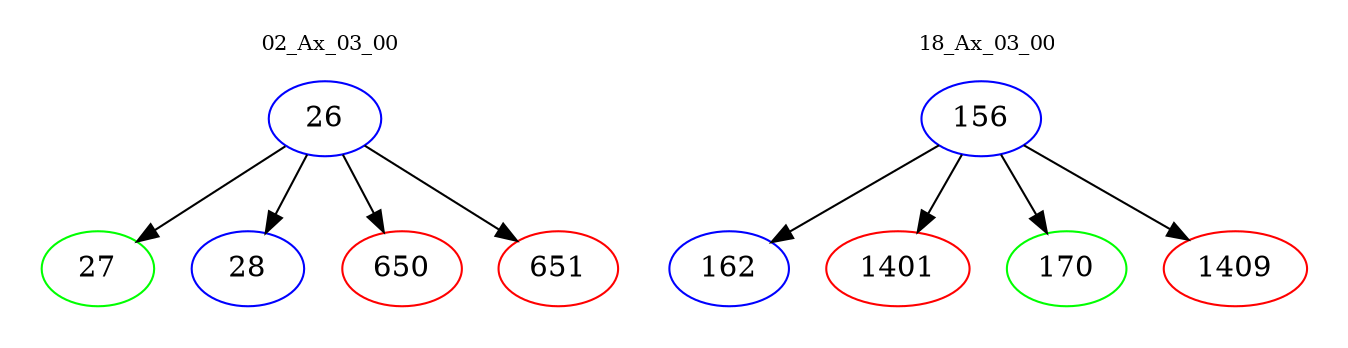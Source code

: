 digraph{
subgraph cluster_0 {
color = white
label = "02_Ax_03_00";
fontsize=10;
T0_26 [label="26", color="blue"]
T0_26 -> T0_27 [color="black"]
T0_27 [label="27", color="green"]
T0_26 -> T0_28 [color="black"]
T0_28 [label="28", color="blue"]
T0_26 -> T0_650 [color="black"]
T0_650 [label="650", color="red"]
T0_26 -> T0_651 [color="black"]
T0_651 [label="651", color="red"]
}
subgraph cluster_1 {
color = white
label = "18_Ax_03_00";
fontsize=10;
T1_156 [label="156", color="blue"]
T1_156 -> T1_162 [color="black"]
T1_162 [label="162", color="blue"]
T1_156 -> T1_1401 [color="black"]
T1_1401 [label="1401", color="red"]
T1_156 -> T1_170 [color="black"]
T1_170 [label="170", color="green"]
T1_156 -> T1_1409 [color="black"]
T1_1409 [label="1409", color="red"]
}
}
